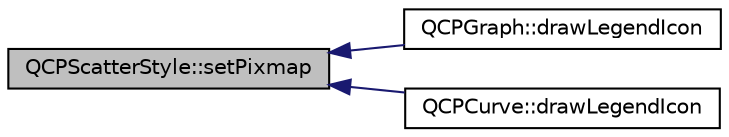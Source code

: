 digraph "QCPScatterStyle::setPixmap"
{
  edge [fontname="Helvetica",fontsize="10",labelfontname="Helvetica",labelfontsize="10"];
  node [fontname="Helvetica",fontsize="10",shape=record];
  rankdir="LR";
  Node81 [label="QCPScatterStyle::setPixmap",height=0.2,width=0.4,color="black", fillcolor="grey75", style="filled", fontcolor="black"];
  Node81 -> Node82 [dir="back",color="midnightblue",fontsize="10",style="solid",fontname="Helvetica"];
  Node82 [label="QCPGraph::drawLegendIcon",height=0.2,width=0.4,color="black", fillcolor="white", style="filled",URL="$d2/d4c/class_q_c_p_graph.html#ae962caca309faae29ce0988d0d0eff4b"];
  Node81 -> Node83 [dir="back",color="midnightblue",fontsize="10",style="solid",fontname="Helvetica"];
  Node83 [label="QCPCurve::drawLegendIcon",height=0.2,width=0.4,color="black", fillcolor="white", style="filled",URL="$d6/d30/class_q_c_p_curve.html#acccc86e9f496bb0392529f59f3a69dbc"];
}
